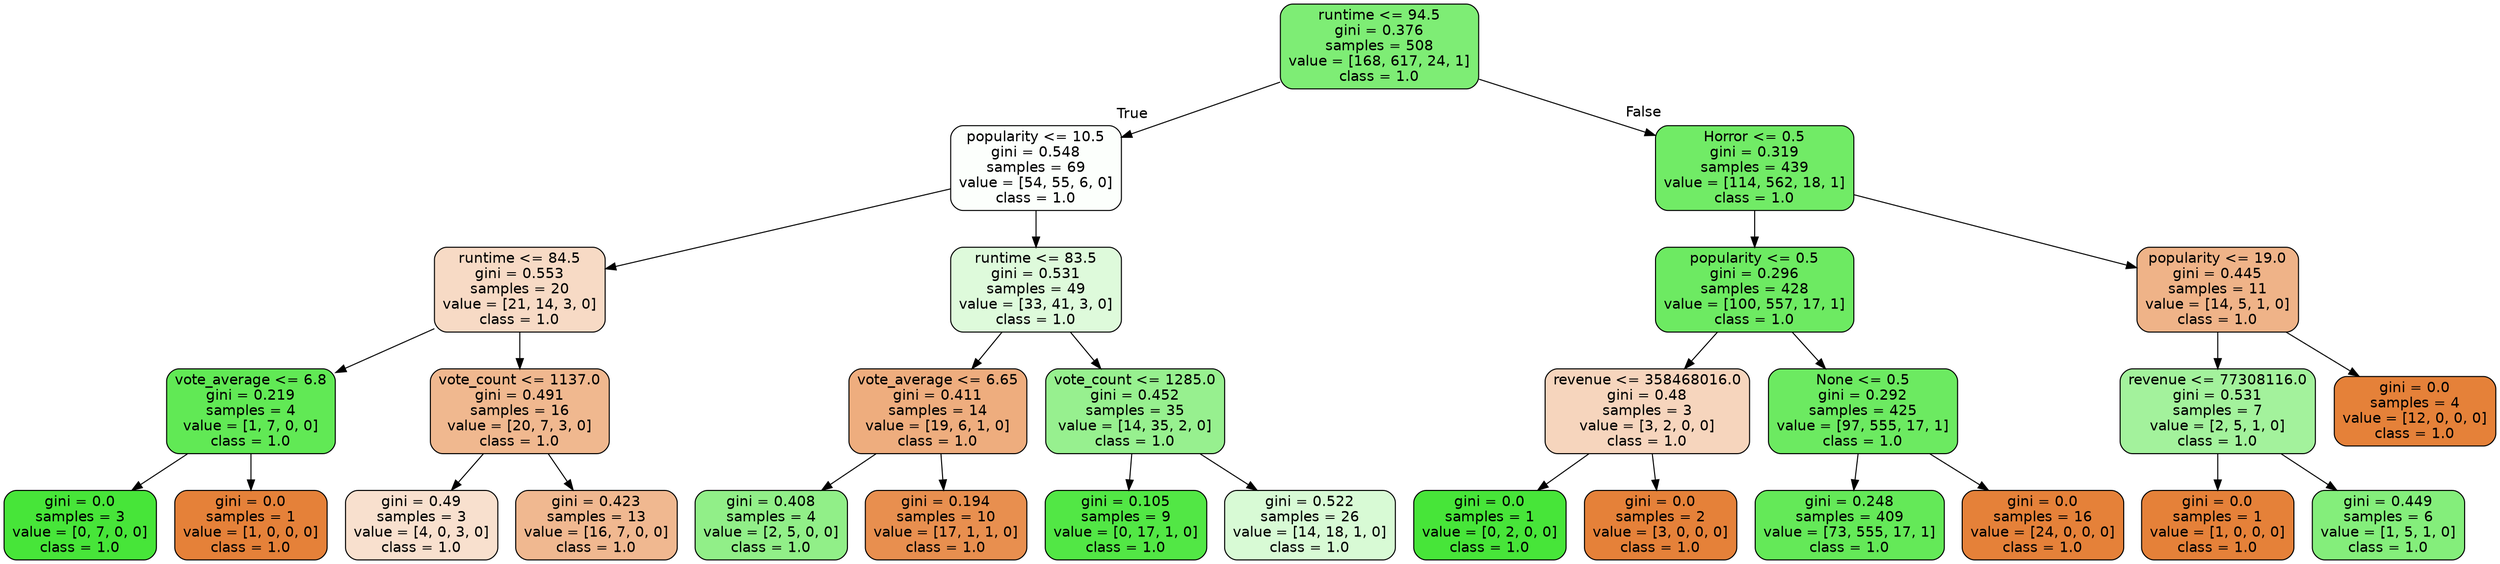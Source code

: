digraph Tree {
node [shape=box, style="filled, rounded", color="black", fontname=helvetica] ;
edge [fontname=helvetica] ;
0 [label="runtime <= 94.5\ngini = 0.376\nsamples = 508\nvalue = [168, 617, 24, 1]\nclass = 1.0", fillcolor="#7eed75"] ;
1 [label="popularity <= 10.5\ngini = 0.548\nsamples = 69\nvalue = [54, 55, 6, 0]\nclass = 1.0", fillcolor="#fcfffc"] ;
0 -> 1 [labeldistance=2.5, labelangle=45, headlabel="True"] ;
2 [label="runtime <= 84.5\ngini = 0.553\nsamples = 20\nvalue = [21, 14, 3, 0]\nclass = 1.0", fillcolor="#f7dac5"] ;
1 -> 2 ;
3 [label="vote_average <= 6.8\ngini = 0.219\nsamples = 4\nvalue = [1, 7, 0, 0]\nclass = 1.0", fillcolor="#61e955"] ;
2 -> 3 ;
4 [label="gini = 0.0\nsamples = 3\nvalue = [0, 7, 0, 0]\nclass = 1.0", fillcolor="#47e539"] ;
3 -> 4 ;
5 [label="gini = 0.0\nsamples = 1\nvalue = [1, 0, 0, 0]\nclass = 1.0", fillcolor="#e58139"] ;
3 -> 5 ;
6 [label="vote_count <= 1137.0\ngini = 0.491\nsamples = 16\nvalue = [20, 7, 3, 0]\nclass = 1.0", fillcolor="#f0b88f"] ;
2 -> 6 ;
7 [label="gini = 0.49\nsamples = 3\nvalue = [4, 0, 3, 0]\nclass = 1.0", fillcolor="#f8e0ce"] ;
6 -> 7 ;
8 [label="gini = 0.423\nsamples = 13\nvalue = [16, 7, 0, 0]\nclass = 1.0", fillcolor="#f0b890"] ;
6 -> 8 ;
9 [label="runtime <= 83.5\ngini = 0.531\nsamples = 49\nvalue = [33, 41, 3, 0]\nclass = 1.0", fillcolor="#defadb"] ;
1 -> 9 ;
10 [label="vote_average <= 6.65\ngini = 0.411\nsamples = 14\nvalue = [19, 6, 1, 0]\nclass = 1.0", fillcolor="#eead7e"] ;
9 -> 10 ;
11 [label="gini = 0.408\nsamples = 4\nvalue = [2, 5, 0, 0]\nclass = 1.0", fillcolor="#91ef88"] ;
10 -> 11 ;
12 [label="gini = 0.194\nsamples = 10\nvalue = [17, 1, 1, 0]\nclass = 1.0", fillcolor="#e88f4f"] ;
10 -> 12 ;
13 [label="vote_count <= 1285.0\ngini = 0.452\nsamples = 35\nvalue = [14, 35, 2, 0]\nclass = 1.0", fillcolor="#97f08f"] ;
9 -> 13 ;
14 [label="gini = 0.105\nsamples = 9\nvalue = [0, 17, 1, 0]\nclass = 1.0", fillcolor="#52e745"] ;
13 -> 14 ;
15 [label="gini = 0.522\nsamples = 26\nvalue = [14, 18, 1, 0]\nclass = 1.0", fillcolor="#d8fad5"] ;
13 -> 15 ;
16 [label="Horror <= 0.5\ngini = 0.319\nsamples = 439\nvalue = [114, 562, 18, 1]\nclass = 1.0", fillcolor="#71eb66"] ;
0 -> 16 [labeldistance=2.5, labelangle=-45, headlabel="False"] ;
17 [label="popularity <= 0.5\ngini = 0.296\nsamples = 428\nvalue = [100, 557, 17, 1]\nclass = 1.0", fillcolor="#6dea62"] ;
16 -> 17 ;
18 [label="revenue <= 358468016.0\ngini = 0.48\nsamples = 3\nvalue = [3, 2, 0, 0]\nclass = 1.0", fillcolor="#f6d5bd"] ;
17 -> 18 ;
19 [label="gini = 0.0\nsamples = 1\nvalue = [0, 2, 0, 0]\nclass = 1.0", fillcolor="#47e539"] ;
18 -> 19 ;
20 [label="gini = 0.0\nsamples = 2\nvalue = [3, 0, 0, 0]\nclass = 1.0", fillcolor="#e58139"] ;
18 -> 20 ;
21 [label="None <= 0.5\ngini = 0.292\nsamples = 425\nvalue = [97, 555, 17, 1]\nclass = 1.0", fillcolor="#6cea61"] ;
17 -> 21 ;
22 [label="gini = 0.248\nsamples = 409\nvalue = [73, 555, 17, 1]\nclass = 1.0", fillcolor="#64e958"] ;
21 -> 22 ;
23 [label="gini = 0.0\nsamples = 16\nvalue = [24, 0, 0, 0]\nclass = 1.0", fillcolor="#e58139"] ;
21 -> 23 ;
24 [label="popularity <= 19.0\ngini = 0.445\nsamples = 11\nvalue = [14, 5, 1, 0]\nclass = 1.0", fillcolor="#efb388"] ;
16 -> 24 ;
25 [label="revenue <= 77308116.0\ngini = 0.531\nsamples = 7\nvalue = [2, 5, 1, 0]\nclass = 1.0", fillcolor="#a3f29c"] ;
24 -> 25 ;
26 [label="gini = 0.0\nsamples = 1\nvalue = [1, 0, 0, 0]\nclass = 1.0", fillcolor="#e58139"] ;
25 -> 26 ;
27 [label="gini = 0.449\nsamples = 6\nvalue = [1, 5, 1, 0]\nclass = 1.0", fillcolor="#84ee7b"] ;
25 -> 27 ;
28 [label="gini = 0.0\nsamples = 4\nvalue = [12, 0, 0, 0]\nclass = 1.0", fillcolor="#e58139"] ;
24 -> 28 ;
}